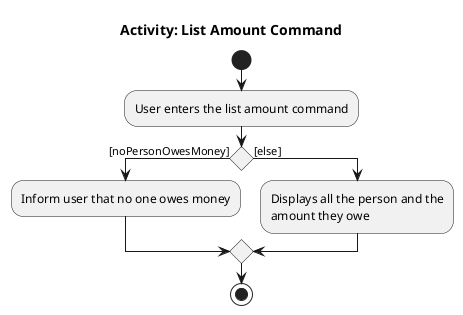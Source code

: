 @startuml
/' @author @WillySeahh'/
title Activity: List Amount Command

start
:User enters the list amount command;

if () then ([noPersonOwesMoney])
    :Inform user that no one owes money;
else ([else])
    :Displays all the person and the
    amount they owe;

endif
stop
@enduml
